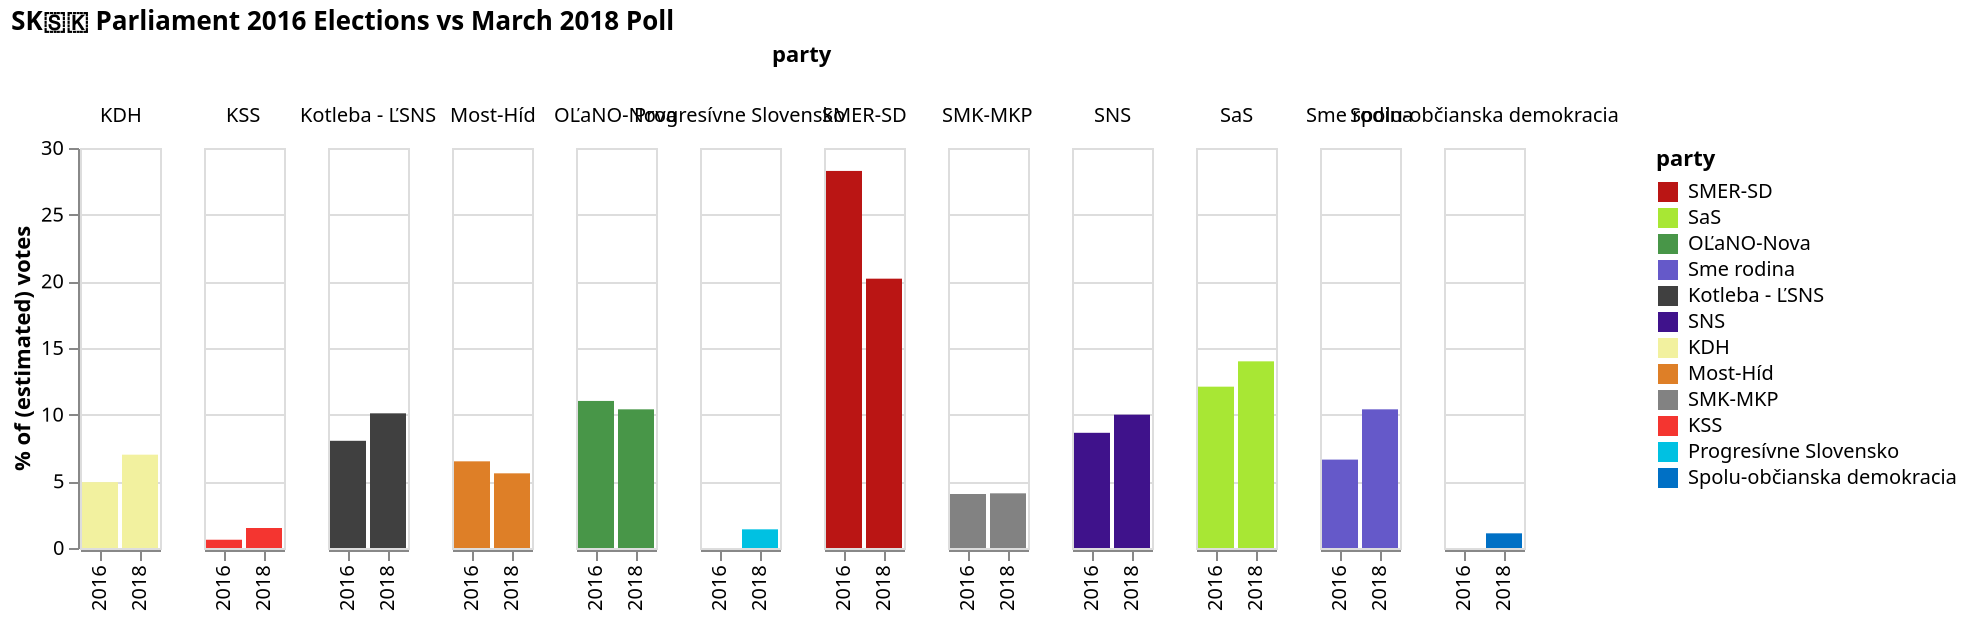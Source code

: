{"$schema":"https://vega.github.io/schema/vega-lite/v2.json","title":"SK🇸🇰 Parliament 2016 Elections vs March 2018 Poll","data":{"values":[{"party":"SMER-SD","date":"03-2016","votes":737481,"percentage":28.28,"seats":49},{"party":"SMER-SD","date":"03-2018","percentage":20.2},{"party":"SaS","date":"03-2016","votes":315558,"percentage":12.1,"seats":21},{"party":"SaS","date":"03-2018","percentage":14},{"party":"OĽaNO-Nova","date":"03-2016","votes":287611,"percentage":11.03,"seats":19},{"party":"OĽaNO-Nova","date":"03-2018","percentage":10.4},{"party":"Sme rodina","date":"03-2016","votes":172860,"percentage":6.63,"seats":11},{"party":"Sme rodina","date":"03-2018","percentage":10.4},{"party":"Kotleba - ĽSNS","date":"03-2016","votes":209779,"percentage":8.04,"seats":14},{"party":"Kotleba - ĽSNS","date":"03-2018","percentage":10.1},{"party":"SNS","date":"03-2016","votes":225386,"percentage":8.64,"seats":15},{"party":"SNS","date":"03-2018","percentage":10},{"party":"KDH","date":"03-2016","votes":128908,"percentage":4.94,"seats":0},{"party":"KDH","date":"03-2018","percentage":7},{"party":"Most-Híd","date":"03-2016","votes":169593,"percentage":6.5,"seats":11},{"party":"Most-Híd","date":"03-2018","percentage":5.6},{"party":"SMK-MKP","date":"03-2016","votes":105495,"percentage":4.05,"seats":0},{"party":"SMK-MKP","date":"03-2018","percentage":4.1},{"party":"KSS","date":"03-2016","votes":16278,"percentage":0.62,"seats":0},{"party":"KSS","date":"03-2018","percentage":1.5},{"party":"Progresívne Slovensko","date":"03-2018","percentage":1.4},{"party":"Spolu-občianska demokracia","date":"03-2018","percentage":1.1}]},"transform":[{"calculate":"datum.date == '03-2016' ? '2016' : '2018' ","as":"year"}],"mark":"bar","encoding":{"column":{"field":"party","type":"nominal","sort":"ascending"},"y":{"field":"percentage","type":"quantitative","axis":{"title":"% of (estimated) votes"}},"x":{"field":"year","type":"ordinal","axis":{"title":""}},"color":{"field":"party","type":"nominal","scale":{"domain":["SMER-SD","SaS","OĽaNO-Nova","Sme rodina","Kotleba - ĽSNS","SNS","KDH","Most-Híd","SMK-MKP","KSS","Progresívne Slovensko","Spolu-občianska demokracia"],"range":["#BA1514","#A8E734","#489648","#6559C9","#404040","#3F128B","#F2F19F","#DE7F27","#828282","#F43530","#00C1E2","#0070C5"]}}}}